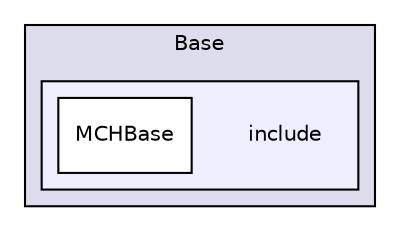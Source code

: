 digraph "/home/travis/build/AliceO2Group/AliceO2/Detectors/MUON/MCH/Base/include" {
  bgcolor=transparent;
  compound=true
  node [ fontsize="10", fontname="Helvetica"];
  edge [ labelfontsize="10", labelfontname="Helvetica"];
  subgraph clusterdir_1155c84989a046e7de4bf0156dc4b34c {
    graph [ bgcolor="#ddddee", pencolor="black", label="Base" fontname="Helvetica", fontsize="10", URL="dir_1155c84989a046e7de4bf0156dc4b34c.html"]
  subgraph clusterdir_db17acc51980e01200fbd960a484d92d {
    graph [ bgcolor="#eeeeff", pencolor="black", label="" URL="dir_db17acc51980e01200fbd960a484d92d.html"];
    dir_db17acc51980e01200fbd960a484d92d [shape=plaintext label="include"];
    dir_1b0f64c69e1f93731f10c6d0c32c3a90 [shape=box label="MCHBase" color="black" fillcolor="white" style="filled" URL="dir_1b0f64c69e1f93731f10c6d0c32c3a90.html"];
  }
  }
}
